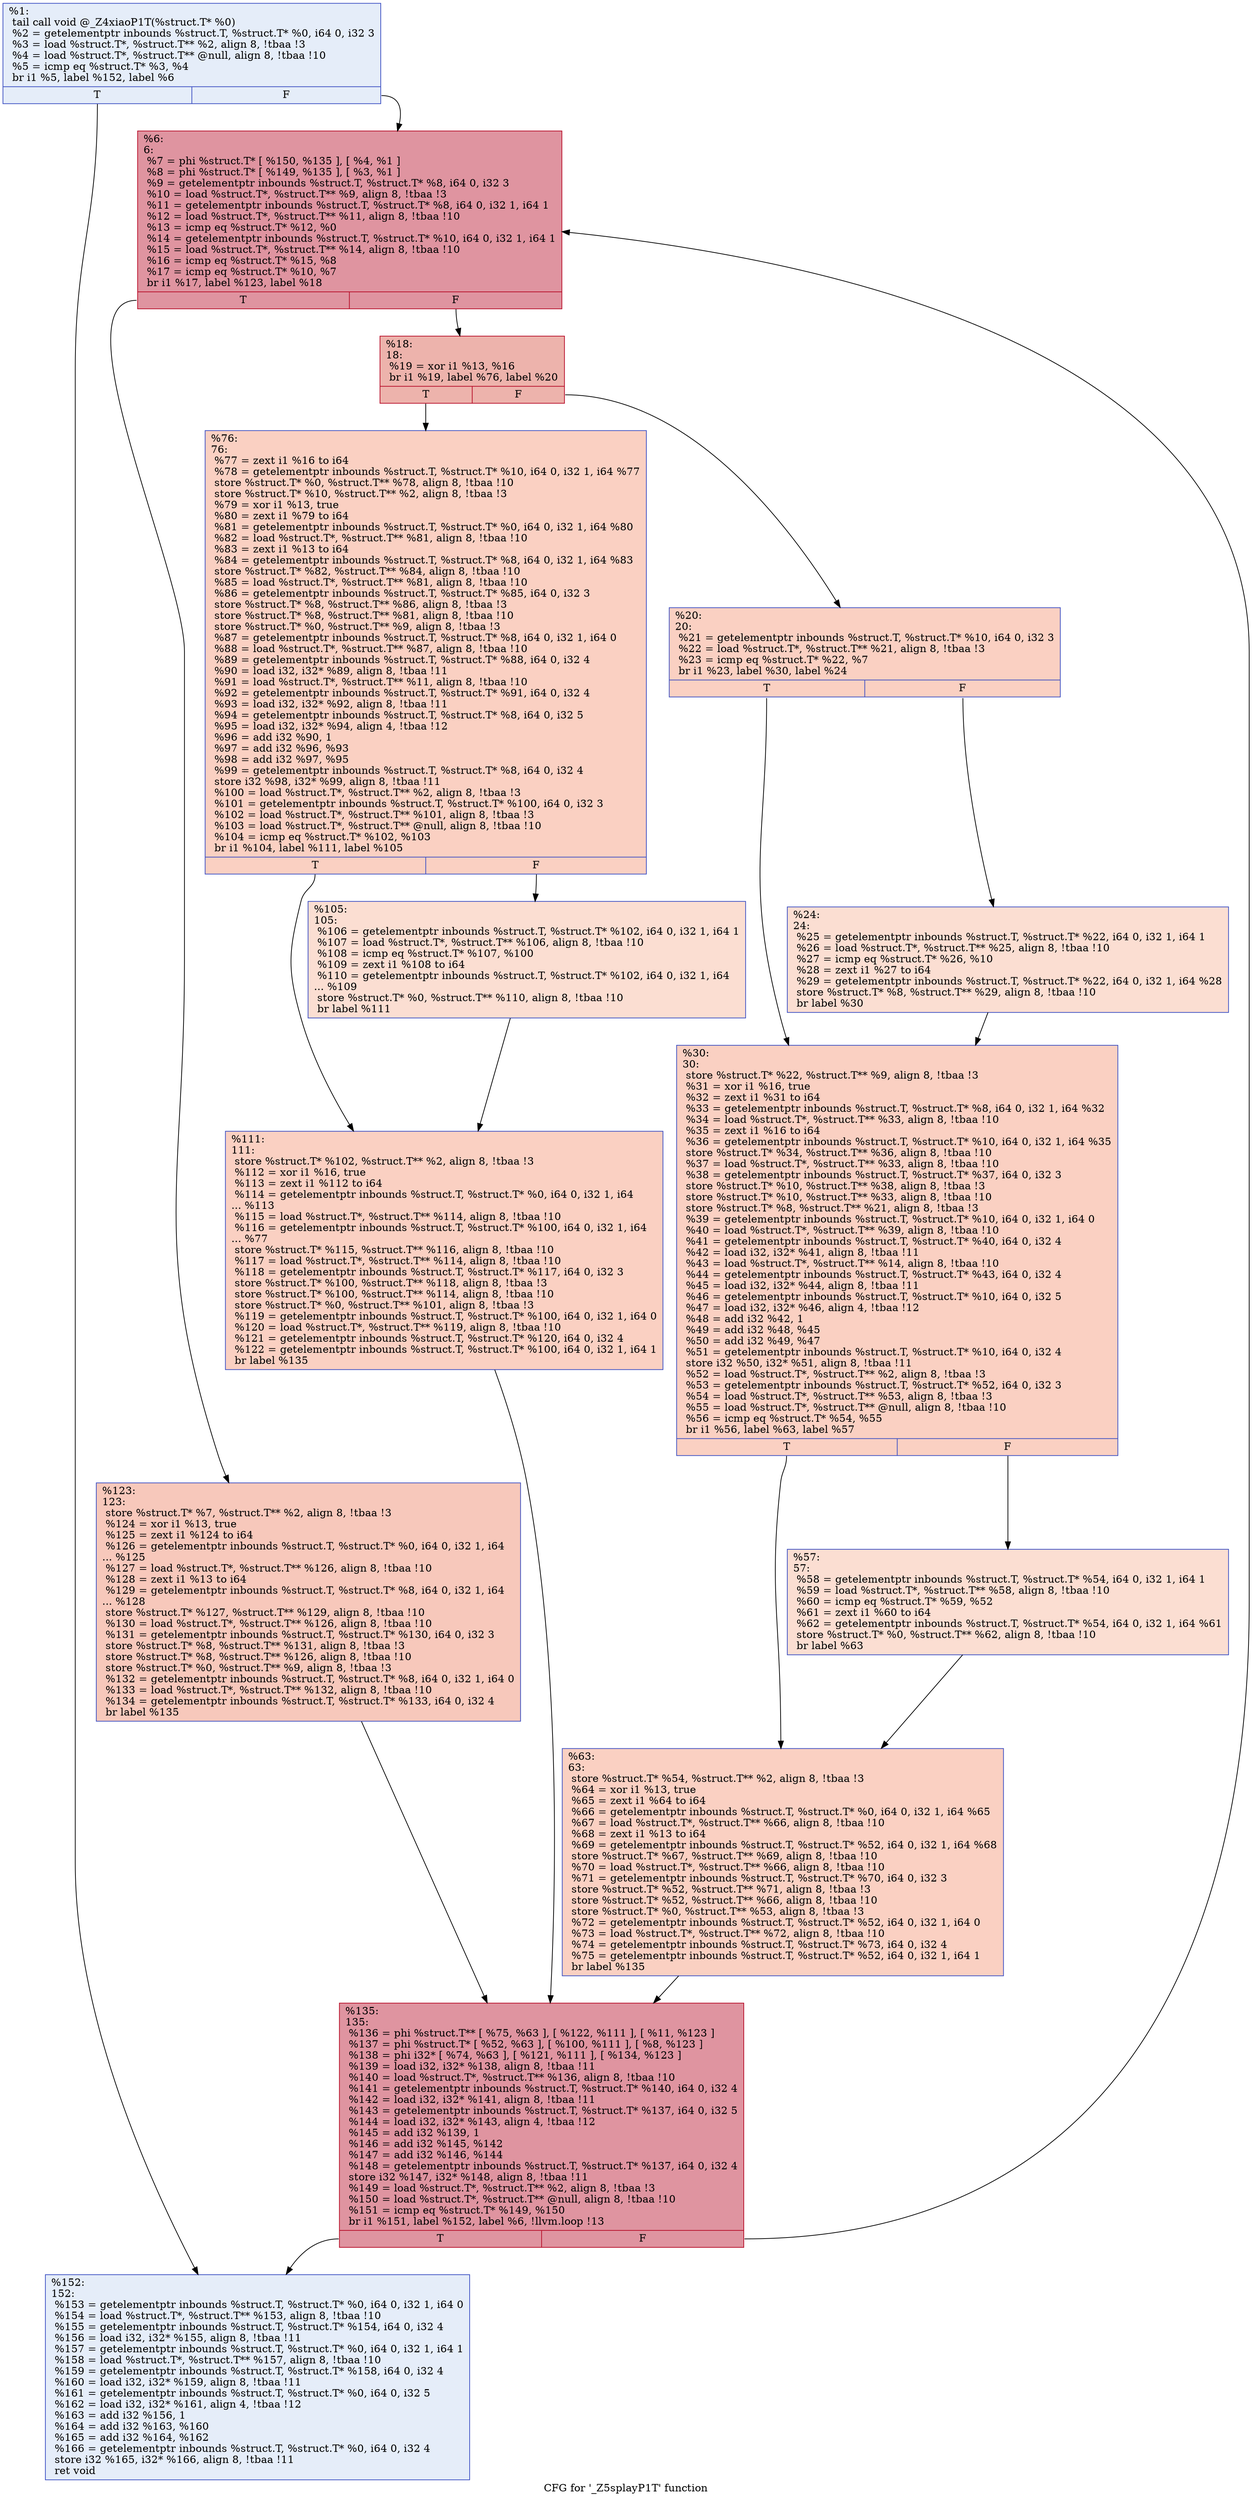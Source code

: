 digraph "CFG for '_Z5splayP1T' function" {
	label="CFG for '_Z5splayP1T' function";

	Node0x55a9889f8de0 [shape=record,color="#3d50c3ff", style=filled, fillcolor="#c5d6f270",label="{%1:\l  tail call void @_Z4xiaoP1T(%struct.T* %0)\l  %2 = getelementptr inbounds %struct.T, %struct.T* %0, i64 0, i32 3\l  %3 = load %struct.T*, %struct.T** %2, align 8, !tbaa !3\l  %4 = load %struct.T*, %struct.T** @null, align 8, !tbaa !10\l  %5 = icmp eq %struct.T* %3, %4\l  br i1 %5, label %152, label %6\l|{<s0>T|<s1>F}}"];
	Node0x55a9889f8de0:s0 -> Node0x55a9889f91d0;
	Node0x55a9889f8de0:s1 -> Node0x55a9889f9220;
	Node0x55a9889f9220 [shape=record,color="#b70d28ff", style=filled, fillcolor="#b70d2870",label="{%6:\l6:                                                \l  %7 = phi %struct.T* [ %150, %135 ], [ %4, %1 ]\l  %8 = phi %struct.T* [ %149, %135 ], [ %3, %1 ]\l  %9 = getelementptr inbounds %struct.T, %struct.T* %8, i64 0, i32 3\l  %10 = load %struct.T*, %struct.T** %9, align 8, !tbaa !3\l  %11 = getelementptr inbounds %struct.T, %struct.T* %8, i64 0, i32 1, i64 1\l  %12 = load %struct.T*, %struct.T** %11, align 8, !tbaa !10\l  %13 = icmp eq %struct.T* %12, %0\l  %14 = getelementptr inbounds %struct.T, %struct.T* %10, i64 0, i32 1, i64 1\l  %15 = load %struct.T*, %struct.T** %14, align 8, !tbaa !10\l  %16 = icmp eq %struct.T* %15, %8\l  %17 = icmp eq %struct.T* %10, %7\l  br i1 %17, label %123, label %18\l|{<s0>T|<s1>F}}"];
	Node0x55a9889f9220:s0 -> Node0x55a9889f90f0;
	Node0x55a9889f9220:s1 -> Node0x55a9889e5890;
	Node0x55a9889e5890 [shape=record,color="#b70d28ff", style=filled, fillcolor="#d6524470",label="{%18:\l18:                                               \l  %19 = xor i1 %13, %16\l  br i1 %19, label %76, label %20\l|{<s0>T|<s1>F}}"];
	Node0x55a9889e5890:s0 -> Node0x55a9889e5a60;
	Node0x55a9889e5890:s1 -> Node0x55a9889e5ab0;
	Node0x55a9889e5ab0 [shape=record,color="#3d50c3ff", style=filled, fillcolor="#f3947570",label="{%20:\l20:                                               \l  %21 = getelementptr inbounds %struct.T, %struct.T* %10, i64 0, i32 3\l  %22 = load %struct.T*, %struct.T** %21, align 8, !tbaa !3\l  %23 = icmp eq %struct.T* %22, %7\l  br i1 %23, label %30, label %24\l|{<s0>T|<s1>F}}"];
	Node0x55a9889e5ab0:s0 -> Node0x55a9889f27e0;
	Node0x55a9889e5ab0:s1 -> Node0x55a9889f2830;
	Node0x55a9889f2830 [shape=record,color="#3d50c3ff", style=filled, fillcolor="#f7b59970",label="{%24:\l24:                                               \l  %25 = getelementptr inbounds %struct.T, %struct.T* %22, i64 0, i32 1, i64 1\l  %26 = load %struct.T*, %struct.T** %25, align 8, !tbaa !10\l  %27 = icmp eq %struct.T* %26, %10\l  %28 = zext i1 %27 to i64\l  %29 = getelementptr inbounds %struct.T, %struct.T* %22, i64 0, i32 1, i64 %28\l  store %struct.T* %8, %struct.T** %29, align 8, !tbaa !10\l  br label %30\l}"];
	Node0x55a9889f2830 -> Node0x55a9889f27e0;
	Node0x55a9889f27e0 [shape=record,color="#3d50c3ff", style=filled, fillcolor="#f3947570",label="{%30:\l30:                                               \l  store %struct.T* %22, %struct.T** %9, align 8, !tbaa !3\l  %31 = xor i1 %16, true\l  %32 = zext i1 %31 to i64\l  %33 = getelementptr inbounds %struct.T, %struct.T* %8, i64 0, i32 1, i64 %32\l  %34 = load %struct.T*, %struct.T** %33, align 8, !tbaa !10\l  %35 = zext i1 %16 to i64\l  %36 = getelementptr inbounds %struct.T, %struct.T* %10, i64 0, i32 1, i64 %35\l  store %struct.T* %34, %struct.T** %36, align 8, !tbaa !10\l  %37 = load %struct.T*, %struct.T** %33, align 8, !tbaa !10\l  %38 = getelementptr inbounds %struct.T, %struct.T* %37, i64 0, i32 3\l  store %struct.T* %10, %struct.T** %38, align 8, !tbaa !3\l  store %struct.T* %10, %struct.T** %33, align 8, !tbaa !10\l  store %struct.T* %8, %struct.T** %21, align 8, !tbaa !3\l  %39 = getelementptr inbounds %struct.T, %struct.T* %10, i64 0, i32 1, i64 0\l  %40 = load %struct.T*, %struct.T** %39, align 8, !tbaa !10\l  %41 = getelementptr inbounds %struct.T, %struct.T* %40, i64 0, i32 4\l  %42 = load i32, i32* %41, align 8, !tbaa !11\l  %43 = load %struct.T*, %struct.T** %14, align 8, !tbaa !10\l  %44 = getelementptr inbounds %struct.T, %struct.T* %43, i64 0, i32 4\l  %45 = load i32, i32* %44, align 8, !tbaa !11\l  %46 = getelementptr inbounds %struct.T, %struct.T* %10, i64 0, i32 5\l  %47 = load i32, i32* %46, align 4, !tbaa !12\l  %48 = add i32 %42, 1\l  %49 = add i32 %48, %45\l  %50 = add i32 %49, %47\l  %51 = getelementptr inbounds %struct.T, %struct.T* %10, i64 0, i32 4\l  store i32 %50, i32* %51, align 8, !tbaa !11\l  %52 = load %struct.T*, %struct.T** %2, align 8, !tbaa !3\l  %53 = getelementptr inbounds %struct.T, %struct.T* %52, i64 0, i32 3\l  %54 = load %struct.T*, %struct.T** %53, align 8, !tbaa !3\l  %55 = load %struct.T*, %struct.T** @null, align 8, !tbaa !10\l  %56 = icmp eq %struct.T* %54, %55\l  br i1 %56, label %63, label %57\l|{<s0>T|<s1>F}}"];
	Node0x55a9889f27e0:s0 -> Node0x55a9889f3360;
	Node0x55a9889f27e0:s1 -> Node0x55a9889f33b0;
	Node0x55a9889f33b0 [shape=record,color="#3d50c3ff", style=filled, fillcolor="#f7b59970",label="{%57:\l57:                                               \l  %58 = getelementptr inbounds %struct.T, %struct.T* %54, i64 0, i32 1, i64 1\l  %59 = load %struct.T*, %struct.T** %58, align 8, !tbaa !10\l  %60 = icmp eq %struct.T* %59, %52\l  %61 = zext i1 %60 to i64\l  %62 = getelementptr inbounds %struct.T, %struct.T* %54, i64 0, i32 1, i64 %61\l  store %struct.T* %0, %struct.T** %62, align 8, !tbaa !10\l  br label %63\l}"];
	Node0x55a9889f33b0 -> Node0x55a9889f3360;
	Node0x55a9889f3360 [shape=record,color="#3d50c3ff", style=filled, fillcolor="#f3947570",label="{%63:\l63:                                               \l  store %struct.T* %54, %struct.T** %2, align 8, !tbaa !3\l  %64 = xor i1 %13, true\l  %65 = zext i1 %64 to i64\l  %66 = getelementptr inbounds %struct.T, %struct.T* %0, i64 0, i32 1, i64 %65\l  %67 = load %struct.T*, %struct.T** %66, align 8, !tbaa !10\l  %68 = zext i1 %13 to i64\l  %69 = getelementptr inbounds %struct.T, %struct.T* %52, i64 0, i32 1, i64 %68\l  store %struct.T* %67, %struct.T** %69, align 8, !tbaa !10\l  %70 = load %struct.T*, %struct.T** %66, align 8, !tbaa !10\l  %71 = getelementptr inbounds %struct.T, %struct.T* %70, i64 0, i32 3\l  store %struct.T* %52, %struct.T** %71, align 8, !tbaa !3\l  store %struct.T* %52, %struct.T** %66, align 8, !tbaa !10\l  store %struct.T* %0, %struct.T** %53, align 8, !tbaa !3\l  %72 = getelementptr inbounds %struct.T, %struct.T* %52, i64 0, i32 1, i64 0\l  %73 = load %struct.T*, %struct.T** %72, align 8, !tbaa !10\l  %74 = getelementptr inbounds %struct.T, %struct.T* %73, i64 0, i32 4\l  %75 = getelementptr inbounds %struct.T, %struct.T* %52, i64 0, i32 1, i64 1\l  br label %135\l}"];
	Node0x55a9889f3360 -> Node0x55a9889f9360;
	Node0x55a9889e5a60 [shape=record,color="#3d50c3ff", style=filled, fillcolor="#f3947570",label="{%76:\l76:                                               \l  %77 = zext i1 %16 to i64\l  %78 = getelementptr inbounds %struct.T, %struct.T* %10, i64 0, i32 1, i64 %77\l  store %struct.T* %0, %struct.T** %78, align 8, !tbaa !10\l  store %struct.T* %10, %struct.T** %2, align 8, !tbaa !3\l  %79 = xor i1 %13, true\l  %80 = zext i1 %79 to i64\l  %81 = getelementptr inbounds %struct.T, %struct.T* %0, i64 0, i32 1, i64 %80\l  %82 = load %struct.T*, %struct.T** %81, align 8, !tbaa !10\l  %83 = zext i1 %13 to i64\l  %84 = getelementptr inbounds %struct.T, %struct.T* %8, i64 0, i32 1, i64 %83\l  store %struct.T* %82, %struct.T** %84, align 8, !tbaa !10\l  %85 = load %struct.T*, %struct.T** %81, align 8, !tbaa !10\l  %86 = getelementptr inbounds %struct.T, %struct.T* %85, i64 0, i32 3\l  store %struct.T* %8, %struct.T** %86, align 8, !tbaa !3\l  store %struct.T* %8, %struct.T** %81, align 8, !tbaa !10\l  store %struct.T* %0, %struct.T** %9, align 8, !tbaa !3\l  %87 = getelementptr inbounds %struct.T, %struct.T* %8, i64 0, i32 1, i64 0\l  %88 = load %struct.T*, %struct.T** %87, align 8, !tbaa !10\l  %89 = getelementptr inbounds %struct.T, %struct.T* %88, i64 0, i32 4\l  %90 = load i32, i32* %89, align 8, !tbaa !11\l  %91 = load %struct.T*, %struct.T** %11, align 8, !tbaa !10\l  %92 = getelementptr inbounds %struct.T, %struct.T* %91, i64 0, i32 4\l  %93 = load i32, i32* %92, align 8, !tbaa !11\l  %94 = getelementptr inbounds %struct.T, %struct.T* %8, i64 0, i32 5\l  %95 = load i32, i32* %94, align 4, !tbaa !12\l  %96 = add i32 %90, 1\l  %97 = add i32 %96, %93\l  %98 = add i32 %97, %95\l  %99 = getelementptr inbounds %struct.T, %struct.T* %8, i64 0, i32 4\l  store i32 %98, i32* %99, align 8, !tbaa !11\l  %100 = load %struct.T*, %struct.T** %2, align 8, !tbaa !3\l  %101 = getelementptr inbounds %struct.T, %struct.T* %100, i64 0, i32 3\l  %102 = load %struct.T*, %struct.T** %101, align 8, !tbaa !3\l  %103 = load %struct.T*, %struct.T** @null, align 8, !tbaa !10\l  %104 = icmp eq %struct.T* %102, %103\l  br i1 %104, label %111, label %105\l|{<s0>T|<s1>F}}"];
	Node0x55a9889e5a60:s0 -> Node0x55a988a00050;
	Node0x55a9889e5a60:s1 -> Node0x55a988a000a0;
	Node0x55a988a000a0 [shape=record,color="#3d50c3ff", style=filled, fillcolor="#f7b59970",label="{%105:\l105:                                              \l  %106 = getelementptr inbounds %struct.T, %struct.T* %102, i64 0, i32 1, i64 1\l  %107 = load %struct.T*, %struct.T** %106, align 8, !tbaa !10\l  %108 = icmp eq %struct.T* %107, %100\l  %109 = zext i1 %108 to i64\l  %110 = getelementptr inbounds %struct.T, %struct.T* %102, i64 0, i32 1, i64\l... %109\l  store %struct.T* %0, %struct.T** %110, align 8, !tbaa !10\l  br label %111\l}"];
	Node0x55a988a000a0 -> Node0x55a988a00050;
	Node0x55a988a00050 [shape=record,color="#3d50c3ff", style=filled, fillcolor="#f3947570",label="{%111:\l111:                                              \l  store %struct.T* %102, %struct.T** %2, align 8, !tbaa !3\l  %112 = xor i1 %16, true\l  %113 = zext i1 %112 to i64\l  %114 = getelementptr inbounds %struct.T, %struct.T* %0, i64 0, i32 1, i64\l... %113\l  %115 = load %struct.T*, %struct.T** %114, align 8, !tbaa !10\l  %116 = getelementptr inbounds %struct.T, %struct.T* %100, i64 0, i32 1, i64\l... %77\l  store %struct.T* %115, %struct.T** %116, align 8, !tbaa !10\l  %117 = load %struct.T*, %struct.T** %114, align 8, !tbaa !10\l  %118 = getelementptr inbounds %struct.T, %struct.T* %117, i64 0, i32 3\l  store %struct.T* %100, %struct.T** %118, align 8, !tbaa !3\l  store %struct.T* %100, %struct.T** %114, align 8, !tbaa !10\l  store %struct.T* %0, %struct.T** %101, align 8, !tbaa !3\l  %119 = getelementptr inbounds %struct.T, %struct.T* %100, i64 0, i32 1, i64 0\l  %120 = load %struct.T*, %struct.T** %119, align 8, !tbaa !10\l  %121 = getelementptr inbounds %struct.T, %struct.T* %120, i64 0, i32 4\l  %122 = getelementptr inbounds %struct.T, %struct.T* %100, i64 0, i32 1, i64 1\l  br label %135\l}"];
	Node0x55a988a00050 -> Node0x55a9889f9360;
	Node0x55a9889f90f0 [shape=record,color="#3d50c3ff", style=filled, fillcolor="#ed836670",label="{%123:\l123:                                              \l  store %struct.T* %7, %struct.T** %2, align 8, !tbaa !3\l  %124 = xor i1 %13, true\l  %125 = zext i1 %124 to i64\l  %126 = getelementptr inbounds %struct.T, %struct.T* %0, i64 0, i32 1, i64\l... %125\l  %127 = load %struct.T*, %struct.T** %126, align 8, !tbaa !10\l  %128 = zext i1 %13 to i64\l  %129 = getelementptr inbounds %struct.T, %struct.T* %8, i64 0, i32 1, i64\l... %128\l  store %struct.T* %127, %struct.T** %129, align 8, !tbaa !10\l  %130 = load %struct.T*, %struct.T** %126, align 8, !tbaa !10\l  %131 = getelementptr inbounds %struct.T, %struct.T* %130, i64 0, i32 3\l  store %struct.T* %8, %struct.T** %131, align 8, !tbaa !3\l  store %struct.T* %8, %struct.T** %126, align 8, !tbaa !10\l  store %struct.T* %0, %struct.T** %9, align 8, !tbaa !3\l  %132 = getelementptr inbounds %struct.T, %struct.T* %8, i64 0, i32 1, i64 0\l  %133 = load %struct.T*, %struct.T** %132, align 8, !tbaa !10\l  %134 = getelementptr inbounds %struct.T, %struct.T* %133, i64 0, i32 4\l  br label %135\l}"];
	Node0x55a9889f90f0 -> Node0x55a9889f9360;
	Node0x55a9889f9360 [shape=record,color="#b70d28ff", style=filled, fillcolor="#b70d2870",label="{%135:\l135:                                              \l  %136 = phi %struct.T** [ %75, %63 ], [ %122, %111 ], [ %11, %123 ]\l  %137 = phi %struct.T* [ %52, %63 ], [ %100, %111 ], [ %8, %123 ]\l  %138 = phi i32* [ %74, %63 ], [ %121, %111 ], [ %134, %123 ]\l  %139 = load i32, i32* %138, align 8, !tbaa !11\l  %140 = load %struct.T*, %struct.T** %136, align 8, !tbaa !10\l  %141 = getelementptr inbounds %struct.T, %struct.T* %140, i64 0, i32 4\l  %142 = load i32, i32* %141, align 8, !tbaa !11\l  %143 = getelementptr inbounds %struct.T, %struct.T* %137, i64 0, i32 5\l  %144 = load i32, i32* %143, align 4, !tbaa !12\l  %145 = add i32 %139, 1\l  %146 = add i32 %145, %142\l  %147 = add i32 %146, %144\l  %148 = getelementptr inbounds %struct.T, %struct.T* %137, i64 0, i32 4\l  store i32 %147, i32* %148, align 8, !tbaa !11\l  %149 = load %struct.T*, %struct.T** %2, align 8, !tbaa !3\l  %150 = load %struct.T*, %struct.T** @null, align 8, !tbaa !10\l  %151 = icmp eq %struct.T* %149, %150\l  br i1 %151, label %152, label %6, !llvm.loop !13\l|{<s0>T|<s1>F}}"];
	Node0x55a9889f9360:s0 -> Node0x55a9889f91d0;
	Node0x55a9889f9360:s1 -> Node0x55a9889f9220;
	Node0x55a9889f91d0 [shape=record,color="#3d50c3ff", style=filled, fillcolor="#c5d6f270",label="{%152:\l152:                                              \l  %153 = getelementptr inbounds %struct.T, %struct.T* %0, i64 0, i32 1, i64 0\l  %154 = load %struct.T*, %struct.T** %153, align 8, !tbaa !10\l  %155 = getelementptr inbounds %struct.T, %struct.T* %154, i64 0, i32 4\l  %156 = load i32, i32* %155, align 8, !tbaa !11\l  %157 = getelementptr inbounds %struct.T, %struct.T* %0, i64 0, i32 1, i64 1\l  %158 = load %struct.T*, %struct.T** %157, align 8, !tbaa !10\l  %159 = getelementptr inbounds %struct.T, %struct.T* %158, i64 0, i32 4\l  %160 = load i32, i32* %159, align 8, !tbaa !11\l  %161 = getelementptr inbounds %struct.T, %struct.T* %0, i64 0, i32 5\l  %162 = load i32, i32* %161, align 4, !tbaa !12\l  %163 = add i32 %156, 1\l  %164 = add i32 %163, %160\l  %165 = add i32 %164, %162\l  %166 = getelementptr inbounds %struct.T, %struct.T* %0, i64 0, i32 4\l  store i32 %165, i32* %166, align 8, !tbaa !11\l  ret void\l}"];
}
